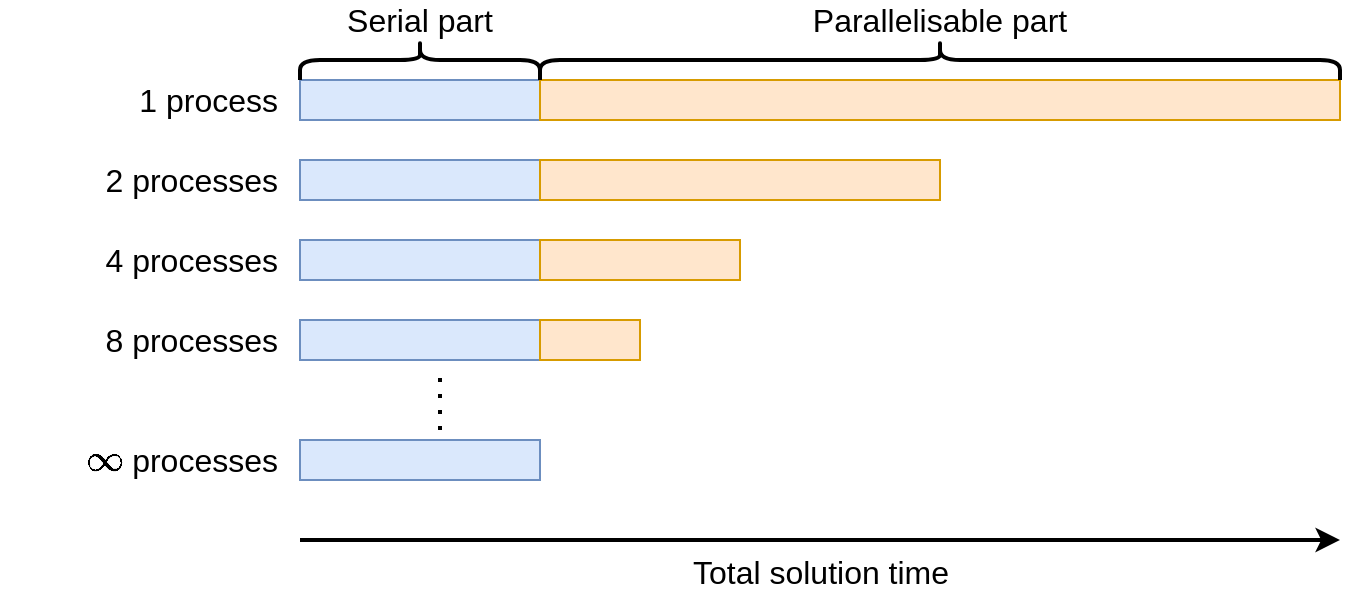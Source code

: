 <mxfile version="13.7.3" type="device"><diagram id="-9de0JZNuJAukIzmQECo" name="Page-1"><mxGraphModel dx="1613" dy="580" grid="1" gridSize="10" guides="1" tooltips="1" connect="1" arrows="1" fold="1" page="1" pageScale="1" pageWidth="827" pageHeight="1169" math="1" shadow="0"><root><mxCell id="0"/><mxCell id="1" parent="0"/><mxCell id="HGrrbe6h68FGq5O2WMyn-1" value="" style="rounded=0;whiteSpace=wrap;html=1;fillColor=#dae8fc;strokeColor=#6c8ebf;" vertex="1" parent="1"><mxGeometry x="120" y="120" width="120" height="20" as="geometry"/></mxCell><mxCell id="HGrrbe6h68FGq5O2WMyn-2" value="" style="rounded=0;whiteSpace=wrap;html=1;fillColor=#ffe6cc;strokeColor=#d79b00;" vertex="1" parent="1"><mxGeometry x="240" y="120" width="400" height="20" as="geometry"/></mxCell><mxCell id="HGrrbe6h68FGq5O2WMyn-3" value="Serial part" style="shape=curlyBracket;whiteSpace=wrap;html=1;rounded=1;strokeWidth=2;direction=south;fontSize=16;verticalAlign=middle;labelPosition=center;verticalLabelPosition=top;align=center;" vertex="1" parent="1"><mxGeometry x="120" y="100" width="120" height="20" as="geometry"/></mxCell><mxCell id="HGrrbe6h68FGq5O2WMyn-4" value="Parallelisable part" style="shape=curlyBracket;whiteSpace=wrap;html=1;rounded=1;strokeWidth=2;fontSize=16;direction=south;labelPosition=center;verticalLabelPosition=top;align=center;verticalAlign=middle;" vertex="1" parent="1"><mxGeometry x="240" y="100" width="400" height="20" as="geometry"/></mxCell><mxCell id="HGrrbe6h68FGq5O2WMyn-6" value="1 process" style="text;html=1;align=right;verticalAlign=middle;resizable=0;points=[];autosize=1;fontSize=16;" vertex="1" parent="1"><mxGeometry x="30" y="120" width="80" height="20" as="geometry"/></mxCell><mxCell id="HGrrbe6h68FGq5O2WMyn-7" value="" style="rounded=0;whiteSpace=wrap;html=1;fillColor=#dae8fc;strokeColor=#6c8ebf;" vertex="1" parent="1"><mxGeometry x="120" y="160" width="120" height="20" as="geometry"/></mxCell><mxCell id="HGrrbe6h68FGq5O2WMyn-8" value="" style="rounded=0;whiteSpace=wrap;html=1;fillColor=#ffe6cc;strokeColor=#d79b00;" vertex="1" parent="1"><mxGeometry x="240" y="160" width="200" height="20" as="geometry"/></mxCell><mxCell id="HGrrbe6h68FGq5O2WMyn-9" value="2 processes" style="text;html=1;align=right;verticalAlign=middle;resizable=0;points=[];autosize=1;fontSize=16;" vertex="1" parent="1"><mxGeometry x="10" y="160" width="100" height="20" as="geometry"/></mxCell><mxCell id="HGrrbe6h68FGq5O2WMyn-10" value="" style="rounded=0;whiteSpace=wrap;html=1;fillColor=#dae8fc;strokeColor=#6c8ebf;" vertex="1" parent="1"><mxGeometry x="120" y="200" width="120" height="20" as="geometry"/></mxCell><mxCell id="HGrrbe6h68FGq5O2WMyn-11" value="" style="rounded=0;whiteSpace=wrap;html=1;fillColor=#ffe6cc;strokeColor=#d79b00;" vertex="1" parent="1"><mxGeometry x="240" y="200" width="100" height="20" as="geometry"/></mxCell><mxCell id="HGrrbe6h68FGq5O2WMyn-12" value="4 processes" style="text;html=1;align=right;verticalAlign=middle;resizable=0;points=[];autosize=1;fontSize=16;" vertex="1" parent="1"><mxGeometry x="10" y="200" width="100" height="20" as="geometry"/></mxCell><mxCell id="HGrrbe6h68FGq5O2WMyn-13" value="" style="rounded=0;whiteSpace=wrap;html=1;fillColor=#dae8fc;strokeColor=#6c8ebf;" vertex="1" parent="1"><mxGeometry x="120" y="240" width="120" height="20" as="geometry"/></mxCell><mxCell id="HGrrbe6h68FGq5O2WMyn-14" value="" style="rounded=0;whiteSpace=wrap;html=1;fillColor=#ffe6cc;strokeColor=#d79b00;" vertex="1" parent="1"><mxGeometry x="240" y="240" width="50" height="20" as="geometry"/></mxCell><mxCell id="HGrrbe6h68FGq5O2WMyn-15" value="8 processes" style="text;html=1;align=right;verticalAlign=middle;resizable=0;points=[];autosize=1;fontSize=16;" vertex="1" parent="1"><mxGeometry x="10" y="240" width="100" height="20" as="geometry"/></mxCell><mxCell id="HGrrbe6h68FGq5O2WMyn-16" value="" style="endArrow=none;dashed=1;html=1;dashPattern=1 3;strokeWidth=2;fontSize=16;" edge="1" parent="1"><mxGeometry width="50" height="50" relative="1" as="geometry"><mxPoint x="190" y="295" as="sourcePoint"/><mxPoint x="190" y="265" as="targetPoint"/></mxGeometry></mxCell><mxCell id="HGrrbe6h68FGq5O2WMyn-17" value="" style="rounded=0;whiteSpace=wrap;html=1;fillColor=#dae8fc;strokeColor=#6c8ebf;" vertex="1" parent="1"><mxGeometry x="120" y="300" width="120" height="20" as="geometry"/></mxCell><mxCell id="HGrrbe6h68FGq5O2WMyn-18" value="`\infty` processes" style="text;html=1;align=right;verticalAlign=middle;resizable=0;points=[];autosize=1;fontSize=16;" vertex="1" parent="1"><mxGeometry x="-30" y="300" width="140" height="20" as="geometry"/></mxCell><mxCell id="HGrrbe6h68FGq5O2WMyn-19" value="Total solution time" style="endArrow=classic;html=1;fontSize=16;verticalAlign=top;labelPosition=center;verticalLabelPosition=top;align=center;strokeWidth=2;" edge="1" parent="1"><mxGeometry width="50" height="50" relative="1" as="geometry"><mxPoint x="120" y="350" as="sourcePoint"/><mxPoint x="640" y="350" as="targetPoint"/></mxGeometry></mxCell></root></mxGraphModel></diagram></mxfile>